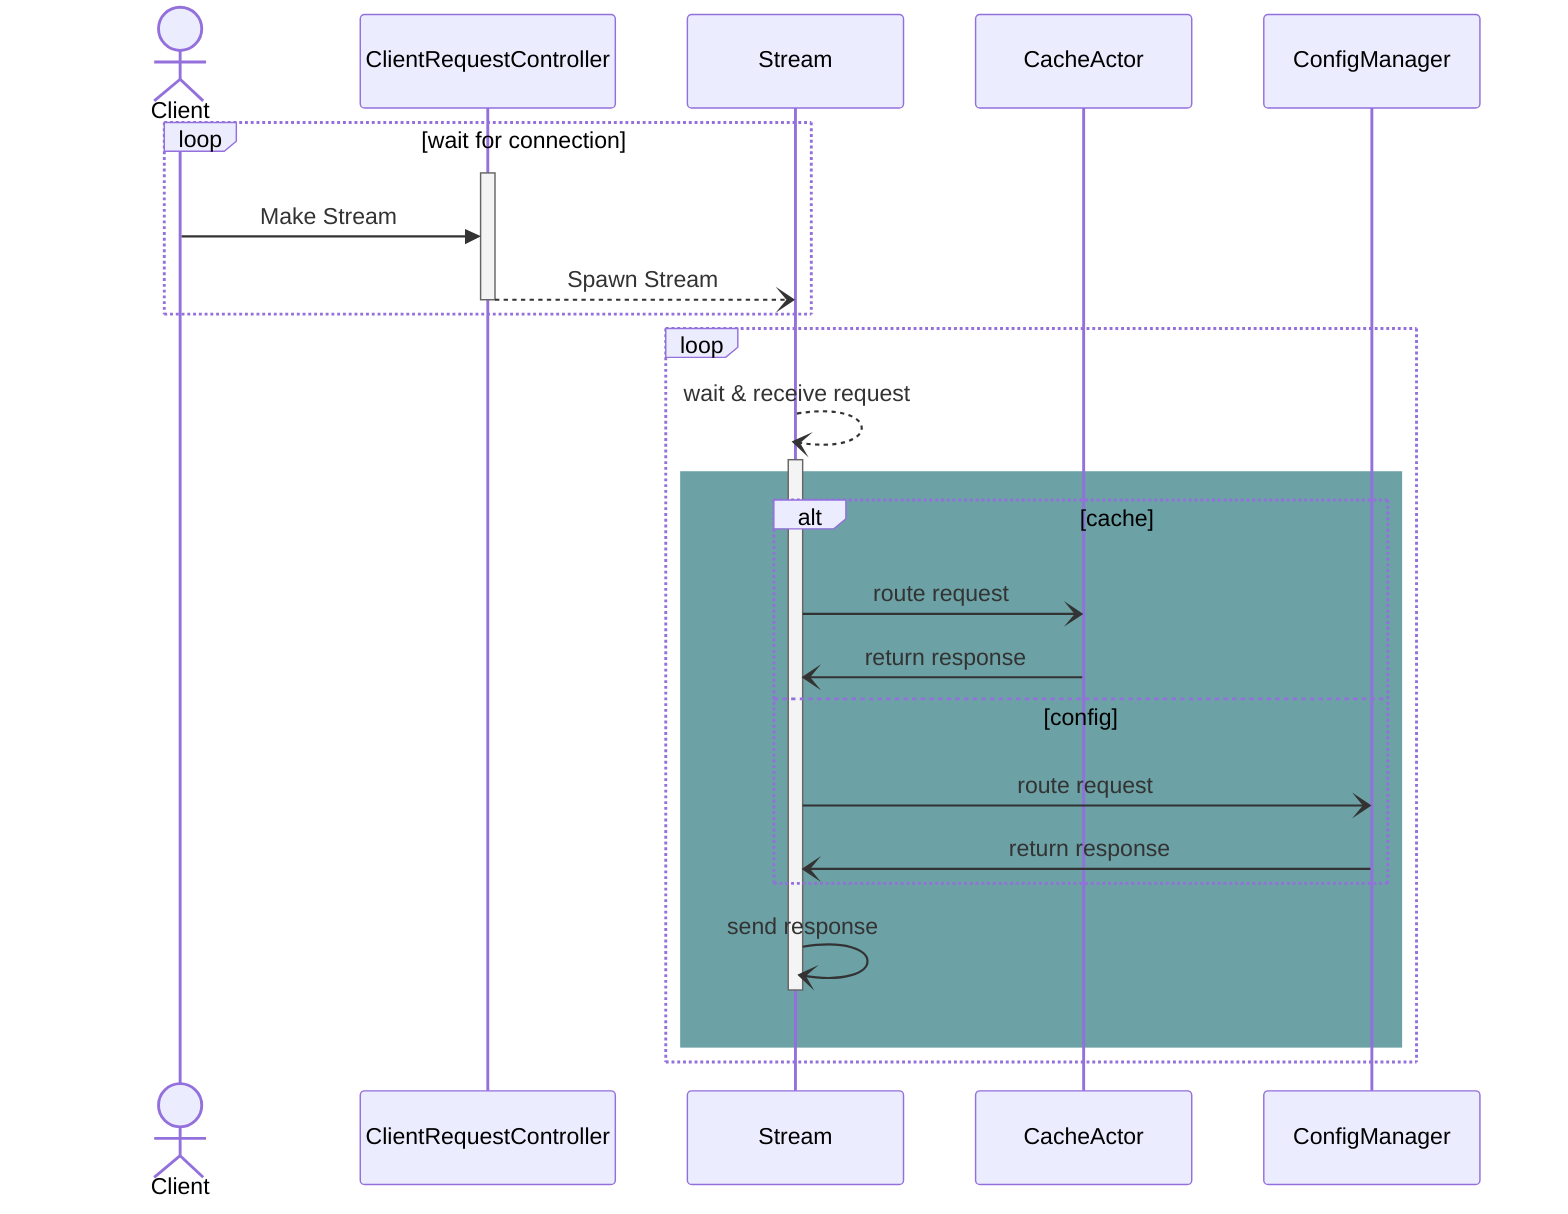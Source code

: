 sequenceDiagram
    actor C as Client
    participant CC as ClientRequestController
    participant Stream
    participant CA as CacheActor
    participant Config as ConfigManager
    
    
    loop wait for connection
        activate CC
        C ->> CC: Make Stream
        CC --) Stream : Spawn Stream
        deactivate CC    
    end

    loop 
        Stream --)+ Stream: wait & receive request
        rect rgb(108, 161, 166)    
            alt cache
                Stream -) CA: route request
                CA -) Stream: return response
            else config
                Stream -) Config: route request
                Config -) Stream: return response
            end
                Stream -)- Stream: send response
            
        end
    end